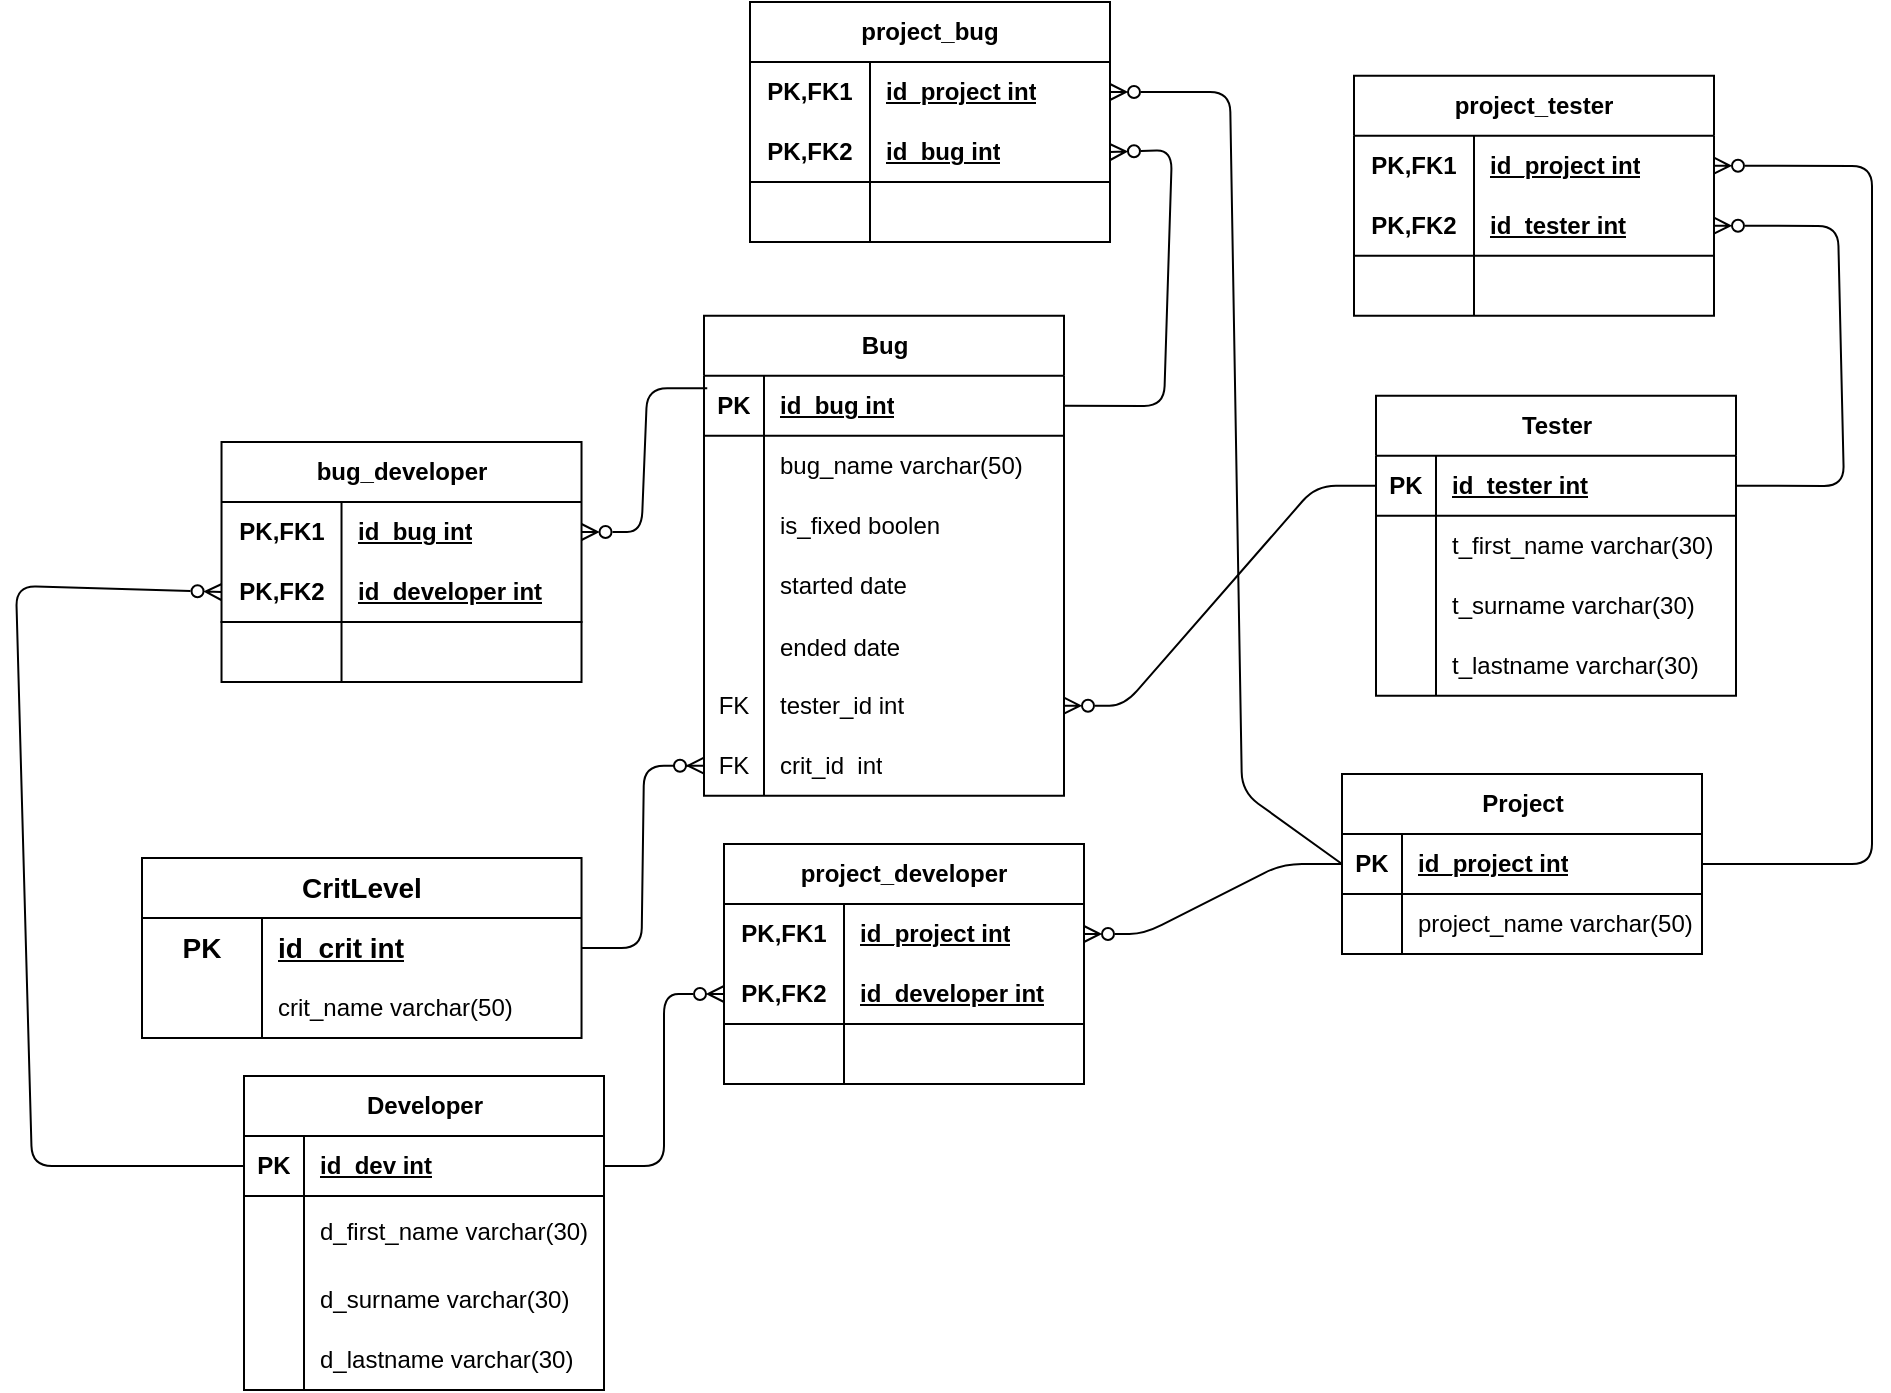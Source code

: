 <mxfile version="21.8.1" type="device">
  <diagram id="R2lEEEUBdFMjLlhIrx00" name="Page-1">
    <mxGraphModel dx="1950" dy="558" grid="0" gridSize="11" guides="1" tooltips="1" connect="1" arrows="1" fold="1" page="1" pageScale="1" pageWidth="850" pageHeight="1100" math="0" shadow="0" extFonts="Permanent Marker^https://fonts.googleapis.com/css?family=Permanent+Marker">
      <root>
        <mxCell id="0" />
        <mxCell id="1" parent="0" />
        <mxCell id="MAnXdEzQtuogghZs_MTk-24" value="Project" style="shape=table;startSize=30;container=1;collapsible=1;childLayout=tableLayout;fixedRows=1;rowLines=0;fontStyle=1;align=center;resizeLast=1;html=1;" vertex="1" parent="1">
          <mxGeometry x="549" y="1192.997" width="180" height="90" as="geometry" />
        </mxCell>
        <mxCell id="MAnXdEzQtuogghZs_MTk-25" value="" style="shape=tableRow;horizontal=0;startSize=0;swimlaneHead=0;swimlaneBody=0;fillColor=none;collapsible=0;dropTarget=0;points=[[0,0.5],[1,0.5]];portConstraint=eastwest;top=0;left=0;right=0;bottom=1;" vertex="1" parent="MAnXdEzQtuogghZs_MTk-24">
          <mxGeometry y="30" width="180" height="30" as="geometry" />
        </mxCell>
        <mxCell id="MAnXdEzQtuogghZs_MTk-26" value="PK" style="shape=partialRectangle;connectable=0;fillColor=none;top=0;left=0;bottom=0;right=0;fontStyle=1;overflow=hidden;whiteSpace=wrap;html=1;" vertex="1" parent="MAnXdEzQtuogghZs_MTk-25">
          <mxGeometry width="30" height="30" as="geometry">
            <mxRectangle width="30" height="30" as="alternateBounds" />
          </mxGeometry>
        </mxCell>
        <mxCell id="MAnXdEzQtuogghZs_MTk-27" value="id_project int" style="shape=partialRectangle;connectable=0;fillColor=none;top=0;left=0;bottom=0;right=0;align=left;spacingLeft=6;fontStyle=5;overflow=hidden;whiteSpace=wrap;html=1;" vertex="1" parent="MAnXdEzQtuogghZs_MTk-25">
          <mxGeometry x="30" width="150" height="30" as="geometry">
            <mxRectangle width="150" height="30" as="alternateBounds" />
          </mxGeometry>
        </mxCell>
        <mxCell id="MAnXdEzQtuogghZs_MTk-28" value="" style="shape=tableRow;horizontal=0;startSize=0;swimlaneHead=0;swimlaneBody=0;fillColor=none;collapsible=0;dropTarget=0;points=[[0,0.5],[1,0.5]];portConstraint=eastwest;top=0;left=0;right=0;bottom=0;" vertex="1" parent="MAnXdEzQtuogghZs_MTk-24">
          <mxGeometry y="60" width="180" height="30" as="geometry" />
        </mxCell>
        <mxCell id="MAnXdEzQtuogghZs_MTk-29" value="" style="shape=partialRectangle;connectable=0;fillColor=none;top=0;left=0;bottom=0;right=0;editable=1;overflow=hidden;whiteSpace=wrap;html=1;" vertex="1" parent="MAnXdEzQtuogghZs_MTk-28">
          <mxGeometry width="30" height="30" as="geometry">
            <mxRectangle width="30" height="30" as="alternateBounds" />
          </mxGeometry>
        </mxCell>
        <mxCell id="MAnXdEzQtuogghZs_MTk-30" value="project_name varchar(50)" style="shape=partialRectangle;connectable=0;fillColor=none;top=0;left=0;bottom=0;right=0;align=left;spacingLeft=6;overflow=hidden;whiteSpace=wrap;html=1;" vertex="1" parent="MAnXdEzQtuogghZs_MTk-28">
          <mxGeometry x="30" width="150" height="30" as="geometry">
            <mxRectangle width="150" height="30" as="alternateBounds" />
          </mxGeometry>
        </mxCell>
        <mxCell id="MAnXdEzQtuogghZs_MTk-31" value="Developer" style="shape=table;startSize=30;container=1;collapsible=1;childLayout=tableLayout;fixedRows=1;rowLines=0;fontStyle=1;align=center;resizeLast=1;html=1;" vertex="1" parent="1">
          <mxGeometry y="1343.997" width="180" height="157" as="geometry" />
        </mxCell>
        <mxCell id="MAnXdEzQtuogghZs_MTk-32" value="" style="shape=tableRow;horizontal=0;startSize=0;swimlaneHead=0;swimlaneBody=0;fillColor=none;collapsible=0;dropTarget=0;points=[[0,0.5],[1,0.5]];portConstraint=eastwest;top=0;left=0;right=0;bottom=1;" vertex="1" parent="MAnXdEzQtuogghZs_MTk-31">
          <mxGeometry y="30" width="180" height="30" as="geometry" />
        </mxCell>
        <mxCell id="MAnXdEzQtuogghZs_MTk-33" value="PK" style="shape=partialRectangle;connectable=0;fillColor=none;top=0;left=0;bottom=0;right=0;fontStyle=1;overflow=hidden;whiteSpace=wrap;html=1;" vertex="1" parent="MAnXdEzQtuogghZs_MTk-32">
          <mxGeometry width="30" height="30" as="geometry">
            <mxRectangle width="30" height="30" as="alternateBounds" />
          </mxGeometry>
        </mxCell>
        <mxCell id="MAnXdEzQtuogghZs_MTk-34" value="id_dev int" style="shape=partialRectangle;connectable=0;fillColor=none;top=0;left=0;bottom=0;right=0;align=left;spacingLeft=6;fontStyle=5;overflow=hidden;whiteSpace=wrap;html=1;" vertex="1" parent="MAnXdEzQtuogghZs_MTk-32">
          <mxGeometry x="30" width="150" height="30" as="geometry">
            <mxRectangle width="150" height="30" as="alternateBounds" />
          </mxGeometry>
        </mxCell>
        <mxCell id="MAnXdEzQtuogghZs_MTk-35" value="" style="shape=tableRow;horizontal=0;startSize=0;swimlaneHead=0;swimlaneBody=0;fillColor=none;collapsible=0;dropTarget=0;points=[[0,0.5],[1,0.5]];portConstraint=eastwest;top=0;left=0;right=0;bottom=0;" vertex="1" parent="MAnXdEzQtuogghZs_MTk-31">
          <mxGeometry y="60" width="180" height="37" as="geometry" />
        </mxCell>
        <mxCell id="MAnXdEzQtuogghZs_MTk-36" value="" style="shape=partialRectangle;connectable=0;fillColor=none;top=0;left=0;bottom=0;right=0;editable=1;overflow=hidden;whiteSpace=wrap;html=1;" vertex="1" parent="MAnXdEzQtuogghZs_MTk-35">
          <mxGeometry width="30" height="37" as="geometry">
            <mxRectangle width="30" height="37" as="alternateBounds" />
          </mxGeometry>
        </mxCell>
        <mxCell id="MAnXdEzQtuogghZs_MTk-37" value="d_first_name varchar(30)" style="shape=partialRectangle;connectable=0;fillColor=none;top=0;left=0;bottom=0;right=0;align=left;spacingLeft=6;overflow=hidden;whiteSpace=wrap;html=1;" vertex="1" parent="MAnXdEzQtuogghZs_MTk-35">
          <mxGeometry x="30" width="150" height="37" as="geometry">
            <mxRectangle width="150" height="37" as="alternateBounds" />
          </mxGeometry>
        </mxCell>
        <mxCell id="MAnXdEzQtuogghZs_MTk-173" value="" style="shape=tableRow;horizontal=0;startSize=0;swimlaneHead=0;swimlaneBody=0;fillColor=none;collapsible=0;dropTarget=0;points=[[0,0.5],[1,0.5]];portConstraint=eastwest;top=0;left=0;right=0;bottom=0;fontFamily=Helvetica;fontSize=12;fontColor=default;" vertex="1" parent="MAnXdEzQtuogghZs_MTk-31">
          <mxGeometry y="97" width="180" height="30" as="geometry" />
        </mxCell>
        <mxCell id="MAnXdEzQtuogghZs_MTk-174" value="" style="shape=partialRectangle;connectable=0;fillColor=none;top=0;left=0;bottom=0;right=0;fontStyle=0;overflow=hidden;whiteSpace=wrap;html=1;fontFamily=Helvetica;fontSize=12;fontColor=default;" vertex="1" parent="MAnXdEzQtuogghZs_MTk-173">
          <mxGeometry width="30" height="30" as="geometry">
            <mxRectangle width="30" height="30" as="alternateBounds" />
          </mxGeometry>
        </mxCell>
        <mxCell id="MAnXdEzQtuogghZs_MTk-175" value="d_surname varchar(30)" style="shape=partialRectangle;connectable=0;fillColor=none;top=0;left=0;bottom=0;right=0;align=left;spacingLeft=6;fontStyle=0;overflow=hidden;whiteSpace=wrap;html=1;fontFamily=Helvetica;fontSize=12;fontColor=default;" vertex="1" parent="MAnXdEzQtuogghZs_MTk-173">
          <mxGeometry x="30" width="150" height="30" as="geometry">
            <mxRectangle width="150" height="30" as="alternateBounds" />
          </mxGeometry>
        </mxCell>
        <mxCell id="MAnXdEzQtuogghZs_MTk-176" value="" style="shape=tableRow;horizontal=0;startSize=0;swimlaneHead=0;swimlaneBody=0;fillColor=none;collapsible=0;dropTarget=0;points=[[0,0.5],[1,0.5]];portConstraint=eastwest;top=0;left=0;right=0;bottom=0;fontFamily=Helvetica;fontSize=12;fontColor=default;" vertex="1" parent="MAnXdEzQtuogghZs_MTk-31">
          <mxGeometry y="127" width="180" height="30" as="geometry" />
        </mxCell>
        <mxCell id="MAnXdEzQtuogghZs_MTk-177" value="" style="shape=partialRectangle;connectable=0;fillColor=none;top=0;left=0;bottom=0;right=0;fontStyle=0;overflow=hidden;whiteSpace=wrap;html=1;fontFamily=Helvetica;fontSize=12;fontColor=default;" vertex="1" parent="MAnXdEzQtuogghZs_MTk-176">
          <mxGeometry width="30" height="30" as="geometry">
            <mxRectangle width="30" height="30" as="alternateBounds" />
          </mxGeometry>
        </mxCell>
        <mxCell id="MAnXdEzQtuogghZs_MTk-178" value="d_lastname varchar(30)" style="shape=partialRectangle;connectable=0;fillColor=none;top=0;left=0;bottom=0;right=0;align=left;spacingLeft=6;fontStyle=0;overflow=hidden;whiteSpace=wrap;html=1;fontFamily=Helvetica;fontSize=12;fontColor=default;" vertex="1" parent="MAnXdEzQtuogghZs_MTk-176">
          <mxGeometry x="30" width="150" height="30" as="geometry">
            <mxRectangle width="150" height="30" as="alternateBounds" />
          </mxGeometry>
        </mxCell>
        <mxCell id="MAnXdEzQtuogghZs_MTk-41" value="Tester" style="shape=table;startSize=30;container=1;collapsible=1;childLayout=tableLayout;fixedRows=1;rowLines=0;fontStyle=1;align=center;resizeLast=1;html=1;" vertex="1" parent="1">
          <mxGeometry x="566" y="1003.857" width="180" height="150.071" as="geometry" />
        </mxCell>
        <mxCell id="MAnXdEzQtuogghZs_MTk-42" value="" style="shape=tableRow;horizontal=0;startSize=0;swimlaneHead=0;swimlaneBody=0;fillColor=none;collapsible=0;dropTarget=0;points=[[0,0.5],[1,0.5]];portConstraint=eastwest;top=0;left=0;right=0;bottom=1;" vertex="1" parent="MAnXdEzQtuogghZs_MTk-41">
          <mxGeometry y="30" width="180" height="30" as="geometry" />
        </mxCell>
        <mxCell id="MAnXdEzQtuogghZs_MTk-43" value="PK" style="shape=partialRectangle;connectable=0;fillColor=none;top=0;left=0;bottom=0;right=0;fontStyle=1;overflow=hidden;whiteSpace=wrap;html=1;" vertex="1" parent="MAnXdEzQtuogghZs_MTk-42">
          <mxGeometry width="30" height="30" as="geometry">
            <mxRectangle width="30" height="30" as="alternateBounds" />
          </mxGeometry>
        </mxCell>
        <mxCell id="MAnXdEzQtuogghZs_MTk-44" value="id_tester int" style="shape=partialRectangle;connectable=0;fillColor=none;top=0;left=0;bottom=0;right=0;align=left;spacingLeft=6;fontStyle=5;overflow=hidden;whiteSpace=wrap;html=1;" vertex="1" parent="MAnXdEzQtuogghZs_MTk-42">
          <mxGeometry x="30" width="150" height="30" as="geometry">
            <mxRectangle width="150" height="30" as="alternateBounds" />
          </mxGeometry>
        </mxCell>
        <mxCell id="MAnXdEzQtuogghZs_MTk-45" value="" style="shape=tableRow;horizontal=0;startSize=0;swimlaneHead=0;swimlaneBody=0;fillColor=none;collapsible=0;dropTarget=0;points=[[0,0.5],[1,0.5]];portConstraint=eastwest;top=0;left=0;right=0;bottom=0;" vertex="1" parent="MAnXdEzQtuogghZs_MTk-41">
          <mxGeometry y="60" width="180" height="30" as="geometry" />
        </mxCell>
        <mxCell id="MAnXdEzQtuogghZs_MTk-46" value="" style="shape=partialRectangle;connectable=0;fillColor=none;top=0;left=0;bottom=0;right=0;editable=1;overflow=hidden;whiteSpace=wrap;html=1;" vertex="1" parent="MAnXdEzQtuogghZs_MTk-45">
          <mxGeometry width="30" height="30" as="geometry">
            <mxRectangle width="30" height="30" as="alternateBounds" />
          </mxGeometry>
        </mxCell>
        <mxCell id="MAnXdEzQtuogghZs_MTk-47" value="t_first_name varchar(30)" style="shape=partialRectangle;connectable=0;fillColor=none;top=0;left=0;bottom=0;right=0;align=left;spacingLeft=6;overflow=hidden;whiteSpace=wrap;html=1;" vertex="1" parent="MAnXdEzQtuogghZs_MTk-45">
          <mxGeometry x="30" width="150" height="30" as="geometry">
            <mxRectangle width="150" height="30" as="alternateBounds" />
          </mxGeometry>
        </mxCell>
        <mxCell id="MAnXdEzQtuogghZs_MTk-183" value="" style="shape=tableRow;horizontal=0;startSize=0;swimlaneHead=0;swimlaneBody=0;fillColor=none;collapsible=0;dropTarget=0;points=[[0,0.5],[1,0.5]];portConstraint=eastwest;top=0;left=0;right=0;bottom=0;fontFamily=Helvetica;fontSize=12;fontColor=default;" vertex="1" parent="MAnXdEzQtuogghZs_MTk-41">
          <mxGeometry y="90" width="180" height="30" as="geometry" />
        </mxCell>
        <mxCell id="MAnXdEzQtuogghZs_MTk-184" value="" style="shape=partialRectangle;connectable=0;fillColor=none;top=0;left=0;bottom=0;right=0;fontStyle=0;overflow=hidden;whiteSpace=wrap;html=1;fontFamily=Helvetica;fontSize=12;fontColor=default;" vertex="1" parent="MAnXdEzQtuogghZs_MTk-183">
          <mxGeometry width="30" height="30" as="geometry">
            <mxRectangle width="30" height="30" as="alternateBounds" />
          </mxGeometry>
        </mxCell>
        <mxCell id="MAnXdEzQtuogghZs_MTk-185" value="t_surname varchar(30)" style="shape=partialRectangle;connectable=0;fillColor=none;top=0;left=0;bottom=0;right=0;align=left;spacingLeft=6;fontStyle=0;overflow=hidden;whiteSpace=wrap;html=1;fontFamily=Helvetica;fontSize=12;fontColor=default;" vertex="1" parent="MAnXdEzQtuogghZs_MTk-183">
          <mxGeometry x="30" width="150" height="30" as="geometry">
            <mxRectangle width="150" height="30" as="alternateBounds" />
          </mxGeometry>
        </mxCell>
        <mxCell id="MAnXdEzQtuogghZs_MTk-190" value="" style="shape=tableRow;horizontal=0;startSize=0;swimlaneHead=0;swimlaneBody=0;fillColor=none;collapsible=0;dropTarget=0;points=[[0,0.5],[1,0.5]];portConstraint=eastwest;top=0;left=0;right=0;bottom=0;fontFamily=Helvetica;fontSize=12;fontColor=default;" vertex="1" parent="MAnXdEzQtuogghZs_MTk-41">
          <mxGeometry y="120" width="180" height="30" as="geometry" />
        </mxCell>
        <mxCell id="MAnXdEzQtuogghZs_MTk-191" value="" style="shape=partialRectangle;connectable=0;fillColor=none;top=0;left=0;bottom=0;right=0;fontStyle=0;overflow=hidden;whiteSpace=wrap;html=1;fontFamily=Helvetica;fontSize=12;fontColor=default;" vertex="1" parent="MAnXdEzQtuogghZs_MTk-190">
          <mxGeometry width="30" height="30" as="geometry">
            <mxRectangle width="30" height="30" as="alternateBounds" />
          </mxGeometry>
        </mxCell>
        <mxCell id="MAnXdEzQtuogghZs_MTk-192" value="t_lastname varchar(30)" style="shape=partialRectangle;connectable=0;fillColor=none;top=0;left=0;bottom=0;right=0;align=left;spacingLeft=6;fontStyle=0;overflow=hidden;whiteSpace=wrap;html=1;fontFamily=Helvetica;fontSize=12;fontColor=default;" vertex="1" parent="MAnXdEzQtuogghZs_MTk-190">
          <mxGeometry x="30" width="150" height="30" as="geometry">
            <mxRectangle width="150" height="30" as="alternateBounds" />
          </mxGeometry>
        </mxCell>
        <mxCell id="MAnXdEzQtuogghZs_MTk-51" value="Bug" style="shape=table;startSize=30;container=1;collapsible=1;childLayout=tableLayout;fixedRows=1;rowLines=0;fontStyle=1;align=center;resizeLast=1;html=1;" vertex="1" parent="1">
          <mxGeometry x="230" y="963.857" width="180" height="240" as="geometry" />
        </mxCell>
        <mxCell id="MAnXdEzQtuogghZs_MTk-52" value="" style="shape=tableRow;horizontal=0;startSize=0;swimlaneHead=0;swimlaneBody=0;fillColor=none;collapsible=0;dropTarget=0;points=[[0,0.5],[1,0.5]];portConstraint=eastwest;top=0;left=0;right=0;bottom=1;" vertex="1" parent="MAnXdEzQtuogghZs_MTk-51">
          <mxGeometry y="30" width="180" height="30" as="geometry" />
        </mxCell>
        <mxCell id="MAnXdEzQtuogghZs_MTk-53" value="PK" style="shape=partialRectangle;connectable=0;fillColor=none;top=0;left=0;bottom=0;right=0;fontStyle=1;overflow=hidden;whiteSpace=wrap;html=1;" vertex="1" parent="MAnXdEzQtuogghZs_MTk-52">
          <mxGeometry width="30" height="30" as="geometry">
            <mxRectangle width="30" height="30" as="alternateBounds" />
          </mxGeometry>
        </mxCell>
        <mxCell id="MAnXdEzQtuogghZs_MTk-54" value="id_bug int" style="shape=partialRectangle;connectable=0;fillColor=none;top=0;left=0;bottom=0;right=0;align=left;spacingLeft=6;fontStyle=5;overflow=hidden;whiteSpace=wrap;html=1;" vertex="1" parent="MAnXdEzQtuogghZs_MTk-52">
          <mxGeometry x="30" width="150" height="30" as="geometry">
            <mxRectangle width="150" height="30" as="alternateBounds" />
          </mxGeometry>
        </mxCell>
        <mxCell id="MAnXdEzQtuogghZs_MTk-55" value="" style="shape=tableRow;horizontal=0;startSize=0;swimlaneHead=0;swimlaneBody=0;fillColor=none;collapsible=0;dropTarget=0;points=[[0,0.5],[1,0.5]];portConstraint=eastwest;top=0;left=0;right=0;bottom=0;" vertex="1" parent="MAnXdEzQtuogghZs_MTk-51">
          <mxGeometry y="60" width="180" height="30" as="geometry" />
        </mxCell>
        <mxCell id="MAnXdEzQtuogghZs_MTk-56" value="" style="shape=partialRectangle;connectable=0;fillColor=none;top=0;left=0;bottom=0;right=0;editable=1;overflow=hidden;whiteSpace=wrap;html=1;" vertex="1" parent="MAnXdEzQtuogghZs_MTk-55">
          <mxGeometry width="30" height="30" as="geometry">
            <mxRectangle width="30" height="30" as="alternateBounds" />
          </mxGeometry>
        </mxCell>
        <mxCell id="MAnXdEzQtuogghZs_MTk-57" value="bug_name varchar(50)" style="shape=partialRectangle;connectable=0;fillColor=none;top=0;left=0;bottom=0;right=0;align=left;spacingLeft=6;overflow=hidden;whiteSpace=wrap;html=1;" vertex="1" parent="MAnXdEzQtuogghZs_MTk-55">
          <mxGeometry x="30" width="150" height="30" as="geometry">
            <mxRectangle width="150" height="30" as="alternateBounds" />
          </mxGeometry>
        </mxCell>
        <mxCell id="MAnXdEzQtuogghZs_MTk-58" value="" style="shape=tableRow;horizontal=0;startSize=0;swimlaneHead=0;swimlaneBody=0;fillColor=none;collapsible=0;dropTarget=0;points=[[0,0.5],[1,0.5]];portConstraint=eastwest;top=0;left=0;right=0;bottom=0;" vertex="1" parent="MAnXdEzQtuogghZs_MTk-51">
          <mxGeometry y="90" width="180" height="30" as="geometry" />
        </mxCell>
        <mxCell id="MAnXdEzQtuogghZs_MTk-59" value="" style="shape=partialRectangle;connectable=0;fillColor=none;top=0;left=0;bottom=0;right=0;editable=1;overflow=hidden;whiteSpace=wrap;html=1;" vertex="1" parent="MAnXdEzQtuogghZs_MTk-58">
          <mxGeometry width="30" height="30" as="geometry">
            <mxRectangle width="30" height="30" as="alternateBounds" />
          </mxGeometry>
        </mxCell>
        <mxCell id="MAnXdEzQtuogghZs_MTk-60" value="is_fixed boolen" style="shape=partialRectangle;connectable=0;fillColor=none;top=0;left=0;bottom=0;right=0;align=left;spacingLeft=6;overflow=hidden;whiteSpace=wrap;html=1;" vertex="1" parent="MAnXdEzQtuogghZs_MTk-58">
          <mxGeometry x="30" width="150" height="30" as="geometry">
            <mxRectangle width="150" height="30" as="alternateBounds" />
          </mxGeometry>
        </mxCell>
        <mxCell id="MAnXdEzQtuogghZs_MTk-61" value="" style="shape=tableRow;horizontal=0;startSize=0;swimlaneHead=0;swimlaneBody=0;fillColor=none;collapsible=0;dropTarget=0;points=[[0,0.5],[1,0.5]];portConstraint=eastwest;top=0;left=0;right=0;bottom=0;" vertex="1" parent="MAnXdEzQtuogghZs_MTk-51">
          <mxGeometry y="120" width="180" height="30" as="geometry" />
        </mxCell>
        <mxCell id="MAnXdEzQtuogghZs_MTk-62" value="" style="shape=partialRectangle;connectable=0;fillColor=none;top=0;left=0;bottom=0;right=0;editable=1;overflow=hidden;whiteSpace=wrap;html=1;" vertex="1" parent="MAnXdEzQtuogghZs_MTk-61">
          <mxGeometry width="30" height="30" as="geometry">
            <mxRectangle width="30" height="30" as="alternateBounds" />
          </mxGeometry>
        </mxCell>
        <mxCell id="MAnXdEzQtuogghZs_MTk-63" value="started date" style="shape=partialRectangle;connectable=0;fillColor=none;top=0;left=0;bottom=0;right=0;align=left;spacingLeft=6;overflow=hidden;whiteSpace=wrap;html=1;" vertex="1" parent="MAnXdEzQtuogghZs_MTk-61">
          <mxGeometry x="30" width="150" height="30" as="geometry">
            <mxRectangle width="150" height="30" as="alternateBounds" />
          </mxGeometry>
        </mxCell>
        <mxCell id="MAnXdEzQtuogghZs_MTk-64" value="" style="shape=tableRow;horizontal=0;startSize=0;swimlaneHead=0;swimlaneBody=0;fillColor=none;collapsible=0;dropTarget=0;points=[[0,0.5],[1,0.5]];portConstraint=eastwest;top=0;left=0;right=0;bottom=0;" vertex="1" parent="MAnXdEzQtuogghZs_MTk-51">
          <mxGeometry y="150" width="180" height="30" as="geometry" />
        </mxCell>
        <mxCell id="MAnXdEzQtuogghZs_MTk-65" value="" style="shape=partialRectangle;connectable=0;fillColor=none;top=0;left=0;bottom=0;right=0;editable=1;overflow=hidden;" vertex="1" parent="MAnXdEzQtuogghZs_MTk-64">
          <mxGeometry width="30" height="30" as="geometry">
            <mxRectangle width="30" height="30" as="alternateBounds" />
          </mxGeometry>
        </mxCell>
        <mxCell id="MAnXdEzQtuogghZs_MTk-66" value="ended date" style="shape=partialRectangle;connectable=0;fillColor=none;top=0;left=0;bottom=0;right=0;align=left;spacingLeft=6;overflow=hidden;" vertex="1" parent="MAnXdEzQtuogghZs_MTk-64">
          <mxGeometry x="30" width="150" height="30" as="geometry">
            <mxRectangle width="150" height="30" as="alternateBounds" />
          </mxGeometry>
        </mxCell>
        <mxCell id="MAnXdEzQtuogghZs_MTk-67" value="" style="shape=tableRow;horizontal=0;startSize=0;swimlaneHead=0;swimlaneBody=0;fillColor=none;collapsible=0;dropTarget=0;points=[[0,0.5],[1,0.5]];portConstraint=eastwest;top=0;left=0;right=0;bottom=0;" vertex="1" parent="MAnXdEzQtuogghZs_MTk-51">
          <mxGeometry y="180" width="180" height="30" as="geometry" />
        </mxCell>
        <mxCell id="MAnXdEzQtuogghZs_MTk-68" value="FK" style="shape=partialRectangle;connectable=0;fillColor=none;top=0;left=0;bottom=0;right=0;fontStyle=0;overflow=hidden;whiteSpace=wrap;html=1;" vertex="1" parent="MAnXdEzQtuogghZs_MTk-67">
          <mxGeometry width="30" height="30" as="geometry">
            <mxRectangle width="30" height="30" as="alternateBounds" />
          </mxGeometry>
        </mxCell>
        <mxCell id="MAnXdEzQtuogghZs_MTk-69" value="tester_id int" style="shape=partialRectangle;connectable=0;fillColor=none;top=0;left=0;bottom=0;right=0;align=left;spacingLeft=6;fontStyle=0;overflow=hidden;whiteSpace=wrap;html=1;" vertex="1" parent="MAnXdEzQtuogghZs_MTk-67">
          <mxGeometry x="30" width="150" height="30" as="geometry">
            <mxRectangle width="150" height="30" as="alternateBounds" />
          </mxGeometry>
        </mxCell>
        <mxCell id="MAnXdEzQtuogghZs_MTk-76" value="" style="shape=tableRow;horizontal=0;startSize=0;swimlaneHead=0;swimlaneBody=0;fillColor=none;collapsible=0;dropTarget=0;points=[[0,0.5],[1,0.5]];portConstraint=eastwest;top=0;left=0;right=0;bottom=0;" vertex="1" parent="MAnXdEzQtuogghZs_MTk-51">
          <mxGeometry y="210" width="180" height="30" as="geometry" />
        </mxCell>
        <mxCell id="MAnXdEzQtuogghZs_MTk-77" value="FK" style="shape=partialRectangle;connectable=0;fillColor=none;top=0;left=0;bottom=0;right=0;fontStyle=0;overflow=hidden;whiteSpace=wrap;html=1;" vertex="1" parent="MAnXdEzQtuogghZs_MTk-76">
          <mxGeometry width="30" height="30" as="geometry">
            <mxRectangle width="30" height="30" as="alternateBounds" />
          </mxGeometry>
        </mxCell>
        <mxCell id="MAnXdEzQtuogghZs_MTk-78" value="crit_id&amp;nbsp; int" style="shape=partialRectangle;connectable=0;fillColor=none;top=0;left=0;bottom=0;right=0;align=left;spacingLeft=6;fontStyle=0;overflow=hidden;whiteSpace=wrap;html=1;" vertex="1" parent="MAnXdEzQtuogghZs_MTk-76">
          <mxGeometry x="30" width="150" height="30" as="geometry">
            <mxRectangle width="150" height="30" as="alternateBounds" />
          </mxGeometry>
        </mxCell>
        <mxCell id="MAnXdEzQtuogghZs_MTk-79" value="CritLevel" style="shape=table;startSize=30;container=1;collapsible=1;childLayout=tableLayout;fixedRows=1;rowLines=0;fontStyle=1;align=center;resizeLast=1;html=1;whiteSpace=wrap;fontSize=14;" vertex="1" parent="1">
          <mxGeometry x="-51" y="1234.997" width="219.765" height="90" as="geometry" />
        </mxCell>
        <mxCell id="MAnXdEzQtuogghZs_MTk-80" value="" style="shape=tableRow;horizontal=0;startSize=0;swimlaneHead=0;swimlaneBody=0;fillColor=none;collapsible=0;dropTarget=0;points=[[0,0.5],[1,0.5]];portConstraint=eastwest;top=0;left=0;right=0;bottom=0;html=1;" vertex="1" parent="MAnXdEzQtuogghZs_MTk-79">
          <mxGeometry y="30" width="219.765" height="30" as="geometry" />
        </mxCell>
        <mxCell id="MAnXdEzQtuogghZs_MTk-81" value="PK" style="shape=partialRectangle;connectable=0;fillColor=none;top=0;left=0;bottom=0;right=0;fontStyle=1;overflow=hidden;html=1;whiteSpace=wrap;fontSize=14;" vertex="1" parent="MAnXdEzQtuogghZs_MTk-80">
          <mxGeometry width="60" height="30" as="geometry">
            <mxRectangle width="60" height="30" as="alternateBounds" />
          </mxGeometry>
        </mxCell>
        <mxCell id="MAnXdEzQtuogghZs_MTk-82" value="id_crit int" style="shape=partialRectangle;connectable=0;fillColor=none;top=0;left=0;bottom=0;right=0;align=left;spacingLeft=6;fontStyle=5;overflow=hidden;html=1;whiteSpace=wrap;fontSize=14;" vertex="1" parent="MAnXdEzQtuogghZs_MTk-80">
          <mxGeometry x="60" width="159.765" height="30" as="geometry">
            <mxRectangle width="159.765" height="30" as="alternateBounds" />
          </mxGeometry>
        </mxCell>
        <mxCell id="MAnXdEzQtuogghZs_MTk-92" value="" style="shape=tableRow;horizontal=0;startSize=0;swimlaneHead=0;swimlaneBody=0;fillColor=none;collapsible=0;dropTarget=0;points=[[0,0.5],[1,0.5]];portConstraint=eastwest;top=0;left=0;right=0;bottom=0;" vertex="1" parent="MAnXdEzQtuogghZs_MTk-79">
          <mxGeometry y="60" width="219.765" height="30" as="geometry" />
        </mxCell>
        <mxCell id="MAnXdEzQtuogghZs_MTk-93" value="" style="shape=partialRectangle;connectable=0;fillColor=none;top=0;left=0;bottom=0;right=0;fontStyle=0;overflow=hidden;whiteSpace=wrap;html=1;" vertex="1" parent="MAnXdEzQtuogghZs_MTk-92">
          <mxGeometry width="60" height="30" as="geometry">
            <mxRectangle width="60" height="30" as="alternateBounds" />
          </mxGeometry>
        </mxCell>
        <mxCell id="MAnXdEzQtuogghZs_MTk-94" value="crit_name varchar(50)" style="shape=partialRectangle;connectable=0;fillColor=none;top=0;left=0;bottom=0;right=0;align=left;spacingLeft=6;fontStyle=0;overflow=hidden;whiteSpace=wrap;html=1;" vertex="1" parent="MAnXdEzQtuogghZs_MTk-92">
          <mxGeometry x="60" width="159.765" height="30" as="geometry">
            <mxRectangle width="159.765" height="30" as="alternateBounds" />
          </mxGeometry>
        </mxCell>
        <mxCell id="MAnXdEzQtuogghZs_MTk-85" value="" style="edgeStyle=entityRelationEdgeStyle;fontSize=12;html=1;endArrow=ERzeroToMany;endFill=1;rounded=1;entryX=0;entryY=0.5;entryDx=0;entryDy=0;exitX=1;exitY=0.5;exitDx=0;exitDy=0;" edge="1" parent="1" source="MAnXdEzQtuogghZs_MTk-80" target="MAnXdEzQtuogghZs_MTk-76">
          <mxGeometry width="100" height="100" relative="1" as="geometry">
            <mxPoint x="153" y="1401.857" as="sourcePoint" />
            <mxPoint x="253" y="1301.857" as="targetPoint" />
          </mxGeometry>
        </mxCell>
        <mxCell id="MAnXdEzQtuogghZs_MTk-108" value="project_developer" style="shape=table;startSize=30;container=1;collapsible=1;childLayout=tableLayout;fixedRows=1;rowLines=0;fontStyle=1;align=center;resizeLast=1;html=1;whiteSpace=wrap;" vertex="1" parent="1">
          <mxGeometry x="240" y="1228" width="180" height="120" as="geometry" />
        </mxCell>
        <mxCell id="MAnXdEzQtuogghZs_MTk-109" value="" style="shape=tableRow;horizontal=0;startSize=0;swimlaneHead=0;swimlaneBody=0;fillColor=none;collapsible=0;dropTarget=0;points=[[0,0.5],[1,0.5]];portConstraint=eastwest;top=0;left=0;right=0;bottom=0;html=1;" vertex="1" parent="MAnXdEzQtuogghZs_MTk-108">
          <mxGeometry y="30" width="180" height="30" as="geometry" />
        </mxCell>
        <mxCell id="MAnXdEzQtuogghZs_MTk-110" value="PK,FK1" style="shape=partialRectangle;connectable=0;fillColor=none;top=0;left=0;bottom=0;right=0;fontStyle=1;overflow=hidden;html=1;whiteSpace=wrap;" vertex="1" parent="MAnXdEzQtuogghZs_MTk-109">
          <mxGeometry width="60" height="30" as="geometry">
            <mxRectangle width="60" height="30" as="alternateBounds" />
          </mxGeometry>
        </mxCell>
        <mxCell id="MAnXdEzQtuogghZs_MTk-111" value="id_project int" style="shape=partialRectangle;connectable=0;fillColor=none;top=0;left=0;bottom=0;right=0;align=left;spacingLeft=6;fontStyle=5;overflow=hidden;html=1;whiteSpace=wrap;" vertex="1" parent="MAnXdEzQtuogghZs_MTk-109">
          <mxGeometry x="60" width="120" height="30" as="geometry">
            <mxRectangle width="120" height="30" as="alternateBounds" />
          </mxGeometry>
        </mxCell>
        <mxCell id="MAnXdEzQtuogghZs_MTk-112" value="" style="shape=tableRow;horizontal=0;startSize=0;swimlaneHead=0;swimlaneBody=0;fillColor=none;collapsible=0;dropTarget=0;points=[[0,0.5],[1,0.5]];portConstraint=eastwest;top=0;left=0;right=0;bottom=1;html=1;" vertex="1" parent="MAnXdEzQtuogghZs_MTk-108">
          <mxGeometry y="60" width="180" height="30" as="geometry" />
        </mxCell>
        <mxCell id="MAnXdEzQtuogghZs_MTk-113" value="PK,FK2" style="shape=partialRectangle;connectable=0;fillColor=none;top=0;left=0;bottom=0;right=0;fontStyle=1;overflow=hidden;html=1;whiteSpace=wrap;" vertex="1" parent="MAnXdEzQtuogghZs_MTk-112">
          <mxGeometry width="60" height="30" as="geometry">
            <mxRectangle width="60" height="30" as="alternateBounds" />
          </mxGeometry>
        </mxCell>
        <mxCell id="MAnXdEzQtuogghZs_MTk-114" value="id_developer int" style="shape=partialRectangle;connectable=0;fillColor=none;top=0;left=0;bottom=0;right=0;align=left;spacingLeft=6;fontStyle=5;overflow=hidden;html=1;whiteSpace=wrap;" vertex="1" parent="MAnXdEzQtuogghZs_MTk-112">
          <mxGeometry x="60" width="120" height="30" as="geometry">
            <mxRectangle width="120" height="30" as="alternateBounds" />
          </mxGeometry>
        </mxCell>
        <mxCell id="MAnXdEzQtuogghZs_MTk-115" value="" style="shape=tableRow;horizontal=0;startSize=0;swimlaneHead=0;swimlaneBody=0;fillColor=none;collapsible=0;dropTarget=0;points=[[0,0.5],[1,0.5]];portConstraint=eastwest;top=0;left=0;right=0;bottom=0;html=1;" vertex="1" parent="MAnXdEzQtuogghZs_MTk-108">
          <mxGeometry y="90" width="180" height="30" as="geometry" />
        </mxCell>
        <mxCell id="MAnXdEzQtuogghZs_MTk-116" value="" style="shape=partialRectangle;connectable=0;fillColor=none;top=0;left=0;bottom=0;right=0;editable=1;overflow=hidden;html=1;whiteSpace=wrap;" vertex="1" parent="MAnXdEzQtuogghZs_MTk-115">
          <mxGeometry width="60" height="30" as="geometry">
            <mxRectangle width="60" height="30" as="alternateBounds" />
          </mxGeometry>
        </mxCell>
        <mxCell id="MAnXdEzQtuogghZs_MTk-117" value="" style="shape=partialRectangle;connectable=0;fillColor=none;top=0;left=0;bottom=0;right=0;align=left;spacingLeft=6;overflow=hidden;html=1;whiteSpace=wrap;" vertex="1" parent="MAnXdEzQtuogghZs_MTk-115">
          <mxGeometry x="60" width="120" height="30" as="geometry">
            <mxRectangle width="120" height="30" as="alternateBounds" />
          </mxGeometry>
        </mxCell>
        <mxCell id="MAnXdEzQtuogghZs_MTk-121" value="bug_developer" style="shape=table;startSize=30;container=1;collapsible=1;childLayout=tableLayout;fixedRows=1;rowLines=0;fontStyle=1;align=center;resizeLast=1;html=1;whiteSpace=wrap;" vertex="1" parent="1">
          <mxGeometry x="-11.24" y="1027.0" width="180" height="120" as="geometry" />
        </mxCell>
        <mxCell id="MAnXdEzQtuogghZs_MTk-122" value="" style="shape=tableRow;horizontal=0;startSize=0;swimlaneHead=0;swimlaneBody=0;fillColor=none;collapsible=0;dropTarget=0;points=[[0,0.5],[1,0.5]];portConstraint=eastwest;top=0;left=0;right=0;bottom=0;html=1;" vertex="1" parent="MAnXdEzQtuogghZs_MTk-121">
          <mxGeometry y="30" width="180" height="30" as="geometry" />
        </mxCell>
        <mxCell id="MAnXdEzQtuogghZs_MTk-123" value="PK,FK1" style="shape=partialRectangle;connectable=0;fillColor=none;top=0;left=0;bottom=0;right=0;fontStyle=1;overflow=hidden;html=1;whiteSpace=wrap;" vertex="1" parent="MAnXdEzQtuogghZs_MTk-122">
          <mxGeometry width="60" height="30" as="geometry">
            <mxRectangle width="60" height="30" as="alternateBounds" />
          </mxGeometry>
        </mxCell>
        <mxCell id="MAnXdEzQtuogghZs_MTk-124" value="id_bug int" style="shape=partialRectangle;connectable=0;fillColor=none;top=0;left=0;bottom=0;right=0;align=left;spacingLeft=6;fontStyle=5;overflow=hidden;html=1;whiteSpace=wrap;" vertex="1" parent="MAnXdEzQtuogghZs_MTk-122">
          <mxGeometry x="60" width="120" height="30" as="geometry">
            <mxRectangle width="120" height="30" as="alternateBounds" />
          </mxGeometry>
        </mxCell>
        <mxCell id="MAnXdEzQtuogghZs_MTk-125" value="" style="shape=tableRow;horizontal=0;startSize=0;swimlaneHead=0;swimlaneBody=0;fillColor=none;collapsible=0;dropTarget=0;points=[[0,0.5],[1,0.5]];portConstraint=eastwest;top=0;left=0;right=0;bottom=1;html=1;" vertex="1" parent="MAnXdEzQtuogghZs_MTk-121">
          <mxGeometry y="60" width="180" height="30" as="geometry" />
        </mxCell>
        <mxCell id="MAnXdEzQtuogghZs_MTk-126" value="PK,FK2" style="shape=partialRectangle;connectable=0;fillColor=none;top=0;left=0;bottom=0;right=0;fontStyle=1;overflow=hidden;html=1;whiteSpace=wrap;" vertex="1" parent="MAnXdEzQtuogghZs_MTk-125">
          <mxGeometry width="60" height="30" as="geometry">
            <mxRectangle width="60" height="30" as="alternateBounds" />
          </mxGeometry>
        </mxCell>
        <mxCell id="MAnXdEzQtuogghZs_MTk-127" value="id_developer int" style="shape=partialRectangle;connectable=0;fillColor=none;top=0;left=0;bottom=0;right=0;align=left;spacingLeft=6;fontStyle=5;overflow=hidden;html=1;whiteSpace=wrap;" vertex="1" parent="MAnXdEzQtuogghZs_MTk-125">
          <mxGeometry x="60" width="120" height="30" as="geometry">
            <mxRectangle width="120" height="30" as="alternateBounds" />
          </mxGeometry>
        </mxCell>
        <mxCell id="MAnXdEzQtuogghZs_MTk-128" value="" style="shape=tableRow;horizontal=0;startSize=0;swimlaneHead=0;swimlaneBody=0;fillColor=none;collapsible=0;dropTarget=0;points=[[0,0.5],[1,0.5]];portConstraint=eastwest;top=0;left=0;right=0;bottom=0;html=1;" vertex="1" parent="MAnXdEzQtuogghZs_MTk-121">
          <mxGeometry y="90" width="180" height="30" as="geometry" />
        </mxCell>
        <mxCell id="MAnXdEzQtuogghZs_MTk-129" value="" style="shape=partialRectangle;connectable=0;fillColor=none;top=0;left=0;bottom=0;right=0;editable=1;overflow=hidden;html=1;whiteSpace=wrap;" vertex="1" parent="MAnXdEzQtuogghZs_MTk-128">
          <mxGeometry width="60" height="30" as="geometry">
            <mxRectangle width="60" height="30" as="alternateBounds" />
          </mxGeometry>
        </mxCell>
        <mxCell id="MAnXdEzQtuogghZs_MTk-130" value="" style="shape=partialRectangle;connectable=0;fillColor=none;top=0;left=0;bottom=0;right=0;align=left;spacingLeft=6;overflow=hidden;html=1;whiteSpace=wrap;" vertex="1" parent="MAnXdEzQtuogghZs_MTk-128">
          <mxGeometry x="60" width="120" height="30" as="geometry">
            <mxRectangle width="120" height="30" as="alternateBounds" />
          </mxGeometry>
        </mxCell>
        <mxCell id="MAnXdEzQtuogghZs_MTk-134" value="project_tester" style="shape=table;startSize=30;container=1;collapsible=1;childLayout=tableLayout;fixedRows=1;rowLines=0;fontStyle=1;align=center;resizeLast=1;html=1;whiteSpace=wrap;" vertex="1" parent="1">
          <mxGeometry x="555" y="843.86" width="180" height="120" as="geometry" />
        </mxCell>
        <mxCell id="MAnXdEzQtuogghZs_MTk-135" value="" style="shape=tableRow;horizontal=0;startSize=0;swimlaneHead=0;swimlaneBody=0;fillColor=none;collapsible=0;dropTarget=0;points=[[0,0.5],[1,0.5]];portConstraint=eastwest;top=0;left=0;right=0;bottom=0;html=1;" vertex="1" parent="MAnXdEzQtuogghZs_MTk-134">
          <mxGeometry y="30" width="180" height="30" as="geometry" />
        </mxCell>
        <mxCell id="MAnXdEzQtuogghZs_MTk-136" value="PK,FK1" style="shape=partialRectangle;connectable=0;fillColor=none;top=0;left=0;bottom=0;right=0;fontStyle=1;overflow=hidden;html=1;whiteSpace=wrap;" vertex="1" parent="MAnXdEzQtuogghZs_MTk-135">
          <mxGeometry width="60" height="30" as="geometry">
            <mxRectangle width="60" height="30" as="alternateBounds" />
          </mxGeometry>
        </mxCell>
        <mxCell id="MAnXdEzQtuogghZs_MTk-137" value="id_project int" style="shape=partialRectangle;connectable=0;fillColor=none;top=0;left=0;bottom=0;right=0;align=left;spacingLeft=6;fontStyle=5;overflow=hidden;html=1;whiteSpace=wrap;" vertex="1" parent="MAnXdEzQtuogghZs_MTk-135">
          <mxGeometry x="60" width="120" height="30" as="geometry">
            <mxRectangle width="120" height="30" as="alternateBounds" />
          </mxGeometry>
        </mxCell>
        <mxCell id="MAnXdEzQtuogghZs_MTk-138" value="" style="shape=tableRow;horizontal=0;startSize=0;swimlaneHead=0;swimlaneBody=0;fillColor=none;collapsible=0;dropTarget=0;points=[[0,0.5],[1,0.5]];portConstraint=eastwest;top=0;left=0;right=0;bottom=1;html=1;" vertex="1" parent="MAnXdEzQtuogghZs_MTk-134">
          <mxGeometry y="60" width="180" height="30" as="geometry" />
        </mxCell>
        <mxCell id="MAnXdEzQtuogghZs_MTk-139" value="PK,FK2" style="shape=partialRectangle;connectable=0;fillColor=none;top=0;left=0;bottom=0;right=0;fontStyle=1;overflow=hidden;html=1;whiteSpace=wrap;" vertex="1" parent="MAnXdEzQtuogghZs_MTk-138">
          <mxGeometry width="60" height="30" as="geometry">
            <mxRectangle width="60" height="30" as="alternateBounds" />
          </mxGeometry>
        </mxCell>
        <mxCell id="MAnXdEzQtuogghZs_MTk-140" value="id_tester int" style="shape=partialRectangle;connectable=0;fillColor=none;top=0;left=0;bottom=0;right=0;align=left;spacingLeft=6;fontStyle=5;overflow=hidden;html=1;whiteSpace=wrap;" vertex="1" parent="MAnXdEzQtuogghZs_MTk-138">
          <mxGeometry x="60" width="120" height="30" as="geometry">
            <mxRectangle width="120" height="30" as="alternateBounds" />
          </mxGeometry>
        </mxCell>
        <mxCell id="MAnXdEzQtuogghZs_MTk-141" value="" style="shape=tableRow;horizontal=0;startSize=0;swimlaneHead=0;swimlaneBody=0;fillColor=none;collapsible=0;dropTarget=0;points=[[0,0.5],[1,0.5]];portConstraint=eastwest;top=0;left=0;right=0;bottom=0;html=1;" vertex="1" parent="MAnXdEzQtuogghZs_MTk-134">
          <mxGeometry y="90" width="180" height="30" as="geometry" />
        </mxCell>
        <mxCell id="MAnXdEzQtuogghZs_MTk-142" value="" style="shape=partialRectangle;connectable=0;fillColor=none;top=0;left=0;bottom=0;right=0;editable=1;overflow=hidden;html=1;whiteSpace=wrap;" vertex="1" parent="MAnXdEzQtuogghZs_MTk-141">
          <mxGeometry width="60" height="30" as="geometry">
            <mxRectangle width="60" height="30" as="alternateBounds" />
          </mxGeometry>
        </mxCell>
        <mxCell id="MAnXdEzQtuogghZs_MTk-143" value="" style="shape=partialRectangle;connectable=0;fillColor=none;top=0;left=0;bottom=0;right=0;align=left;spacingLeft=6;overflow=hidden;html=1;whiteSpace=wrap;" vertex="1" parent="MAnXdEzQtuogghZs_MTk-141">
          <mxGeometry x="60" width="120" height="30" as="geometry">
            <mxRectangle width="120" height="30" as="alternateBounds" />
          </mxGeometry>
        </mxCell>
        <mxCell id="MAnXdEzQtuogghZs_MTk-147" value="project_bug" style="shape=table;startSize=30;container=1;collapsible=1;childLayout=tableLayout;fixedRows=1;rowLines=0;fontStyle=1;align=center;resizeLast=1;html=1;whiteSpace=wrap;" vertex="1" parent="1">
          <mxGeometry x="253" y="807" width="180" height="120" as="geometry" />
        </mxCell>
        <mxCell id="MAnXdEzQtuogghZs_MTk-148" value="" style="shape=tableRow;horizontal=0;startSize=0;swimlaneHead=0;swimlaneBody=0;fillColor=none;collapsible=0;dropTarget=0;points=[[0,0.5],[1,0.5]];portConstraint=eastwest;top=0;left=0;right=0;bottom=0;html=1;" vertex="1" parent="MAnXdEzQtuogghZs_MTk-147">
          <mxGeometry y="30" width="180" height="30" as="geometry" />
        </mxCell>
        <mxCell id="MAnXdEzQtuogghZs_MTk-149" value="PK,FK1" style="shape=partialRectangle;connectable=0;fillColor=none;top=0;left=0;bottom=0;right=0;fontStyle=1;overflow=hidden;html=1;whiteSpace=wrap;" vertex="1" parent="MAnXdEzQtuogghZs_MTk-148">
          <mxGeometry width="60" height="30" as="geometry">
            <mxRectangle width="60" height="30" as="alternateBounds" />
          </mxGeometry>
        </mxCell>
        <mxCell id="MAnXdEzQtuogghZs_MTk-150" value="id_project int" style="shape=partialRectangle;connectable=0;fillColor=none;top=0;left=0;bottom=0;right=0;align=left;spacingLeft=6;fontStyle=5;overflow=hidden;html=1;whiteSpace=wrap;" vertex="1" parent="MAnXdEzQtuogghZs_MTk-148">
          <mxGeometry x="60" width="120" height="30" as="geometry">
            <mxRectangle width="120" height="30" as="alternateBounds" />
          </mxGeometry>
        </mxCell>
        <mxCell id="MAnXdEzQtuogghZs_MTk-151" value="" style="shape=tableRow;horizontal=0;startSize=0;swimlaneHead=0;swimlaneBody=0;fillColor=none;collapsible=0;dropTarget=0;points=[[0,0.5],[1,0.5]];portConstraint=eastwest;top=0;left=0;right=0;bottom=1;html=1;" vertex="1" parent="MAnXdEzQtuogghZs_MTk-147">
          <mxGeometry y="60" width="180" height="30" as="geometry" />
        </mxCell>
        <mxCell id="MAnXdEzQtuogghZs_MTk-152" value="PK,FK2" style="shape=partialRectangle;connectable=0;fillColor=none;top=0;left=0;bottom=0;right=0;fontStyle=1;overflow=hidden;html=1;whiteSpace=wrap;" vertex="1" parent="MAnXdEzQtuogghZs_MTk-151">
          <mxGeometry width="60" height="30" as="geometry">
            <mxRectangle width="60" height="30" as="alternateBounds" />
          </mxGeometry>
        </mxCell>
        <mxCell id="MAnXdEzQtuogghZs_MTk-153" value="id_bug int" style="shape=partialRectangle;connectable=0;fillColor=none;top=0;left=0;bottom=0;right=0;align=left;spacingLeft=6;fontStyle=5;overflow=hidden;html=1;whiteSpace=wrap;" vertex="1" parent="MAnXdEzQtuogghZs_MTk-151">
          <mxGeometry x="60" width="120" height="30" as="geometry">
            <mxRectangle width="120" height="30" as="alternateBounds" />
          </mxGeometry>
        </mxCell>
        <mxCell id="MAnXdEzQtuogghZs_MTk-154" value="" style="shape=tableRow;horizontal=0;startSize=0;swimlaneHead=0;swimlaneBody=0;fillColor=none;collapsible=0;dropTarget=0;points=[[0,0.5],[1,0.5]];portConstraint=eastwest;top=0;left=0;right=0;bottom=0;html=1;" vertex="1" parent="MAnXdEzQtuogghZs_MTk-147">
          <mxGeometry y="90" width="180" height="30" as="geometry" />
        </mxCell>
        <mxCell id="MAnXdEzQtuogghZs_MTk-155" value="" style="shape=partialRectangle;connectable=0;fillColor=none;top=0;left=0;bottom=0;right=0;editable=1;overflow=hidden;html=1;whiteSpace=wrap;" vertex="1" parent="MAnXdEzQtuogghZs_MTk-154">
          <mxGeometry width="60" height="30" as="geometry">
            <mxRectangle width="60" height="30" as="alternateBounds" />
          </mxGeometry>
        </mxCell>
        <mxCell id="MAnXdEzQtuogghZs_MTk-156" value="" style="shape=partialRectangle;connectable=0;fillColor=none;top=0;left=0;bottom=0;right=0;align=left;spacingLeft=6;overflow=hidden;html=1;whiteSpace=wrap;" vertex="1" parent="MAnXdEzQtuogghZs_MTk-154">
          <mxGeometry x="60" width="120" height="30" as="geometry">
            <mxRectangle width="120" height="30" as="alternateBounds" />
          </mxGeometry>
        </mxCell>
        <mxCell id="MAnXdEzQtuogghZs_MTk-162" value="" style="fontSize=12;html=1;endArrow=none;endFill=0;rounded=1;exitX=1;exitY=0.5;exitDx=0;exitDy=0;entryX=1;entryY=0.5;entryDx=0;entryDy=0;startArrow=ERzeroToMany;startFill=0;" edge="1" parent="1" source="MAnXdEzQtuogghZs_MTk-138" target="MAnXdEzQtuogghZs_MTk-42">
          <mxGeometry width="100" height="100" relative="1" as="geometry">
            <mxPoint x="758" y="899.571" as="sourcePoint" />
            <mxPoint x="817" y="1082" as="targetPoint" />
            <Array as="points">
              <mxPoint x="797" y="919" />
              <mxPoint x="800" y="1049" />
            </Array>
          </mxGeometry>
        </mxCell>
        <mxCell id="MAnXdEzQtuogghZs_MTk-163" value="" style="fontSize=12;html=1;endArrow=none;endFill=0;rounded=1;exitX=1;exitY=0.5;exitDx=0;exitDy=0;entryX=1;entryY=0.5;entryDx=0;entryDy=0;startArrow=ERzeroToMany;startFill=0;" edge="1" parent="1" source="MAnXdEzQtuogghZs_MTk-135" target="MAnXdEzQtuogghZs_MTk-25">
          <mxGeometry width="100" height="100" relative="1" as="geometry">
            <mxPoint x="765" y="977" as="sourcePoint" />
            <mxPoint x="776" y="1107" as="targetPoint" />
            <Array as="points">
              <mxPoint x="814" y="889" />
              <mxPoint x="814" y="1238" />
            </Array>
          </mxGeometry>
        </mxCell>
        <mxCell id="MAnXdEzQtuogghZs_MTk-164" value="" style="fontSize=12;html=1;endArrow=none;endFill=0;rounded=1;exitX=1;exitY=0.5;exitDx=0;exitDy=0;entryX=1;entryY=0.5;entryDx=0;entryDy=0;startArrow=ERzeroToMany;startFill=0;" edge="1" parent="1" source="MAnXdEzQtuogghZs_MTk-151" target="MAnXdEzQtuogghZs_MTk-52">
          <mxGeometry width="100" height="100" relative="1" as="geometry">
            <mxPoint x="443" y="881" as="sourcePoint" />
            <mxPoint x="454" y="1011" as="targetPoint" />
            <Array as="points">
              <mxPoint x="464" y="881" />
              <mxPoint x="460" y="1009" />
            </Array>
          </mxGeometry>
        </mxCell>
        <mxCell id="MAnXdEzQtuogghZs_MTk-165" value="" style="fontSize=12;html=1;endArrow=none;endFill=0;rounded=1;exitX=1;exitY=0.5;exitDx=0;exitDy=0;entryX=0;entryY=0.5;entryDx=0;entryDy=0;startArrow=ERzeroToMany;startFill=0;" edge="1" parent="1" source="MAnXdEzQtuogghZs_MTk-148" target="MAnXdEzQtuogghZs_MTk-25">
          <mxGeometry width="100" height="100" relative="1" as="geometry">
            <mxPoint x="438" y="1056.86" as="sourcePoint" />
            <mxPoint x="507" y="1240" as="targetPoint" />
            <Array as="points">
              <mxPoint x="493" y="852" />
              <mxPoint x="499" y="1202" />
            </Array>
          </mxGeometry>
        </mxCell>
        <mxCell id="MAnXdEzQtuogghZs_MTk-166" value="" style="edgeStyle=entityRelationEdgeStyle;fontSize=12;html=1;endArrow=none;endFill=0;rounded=1;startArrow=ERzeroToMany;startFill=0;entryX=0;entryY=0.5;entryDx=0;entryDy=0;exitX=1;exitY=0.5;exitDx=0;exitDy=0;" edge="1" parent="1" source="MAnXdEzQtuogghZs_MTk-109" target="MAnXdEzQtuogghZs_MTk-25">
          <mxGeometry width="100" height="100" relative="1" as="geometry">
            <mxPoint x="430" y="1320" as="sourcePoint" />
            <mxPoint x="530" y="1220" as="targetPoint" />
          </mxGeometry>
        </mxCell>
        <mxCell id="MAnXdEzQtuogghZs_MTk-167" value="" style="edgeStyle=entityRelationEdgeStyle;fontSize=12;html=1;endArrow=none;endFill=0;rounded=1;startArrow=ERzeroToMany;startFill=0;entryX=1;entryY=0.5;entryDx=0;entryDy=0;exitX=0;exitY=0.5;exitDx=0;exitDy=0;" edge="1" parent="1" source="MAnXdEzQtuogghZs_MTk-112" target="MAnXdEzQtuogghZs_MTk-32">
          <mxGeometry width="100" height="100" relative="1" as="geometry">
            <mxPoint x="469" y="1500" as="sourcePoint" />
            <mxPoint x="564" y="1337" as="targetPoint" />
          </mxGeometry>
        </mxCell>
        <mxCell id="MAnXdEzQtuogghZs_MTk-168" value="" style="edgeStyle=entityRelationEdgeStyle;fontSize=12;html=1;endArrow=none;endFill=0;rounded=1;startArrow=ERzeroToMany;startFill=0;entryX=0;entryY=0.5;entryDx=0;entryDy=0;exitX=1;exitY=0.5;exitDx=0;exitDy=0;" edge="1" parent="1" source="MAnXdEzQtuogghZs_MTk-67" target="MAnXdEzQtuogghZs_MTk-42">
          <mxGeometry width="100" height="100" relative="1" as="geometry">
            <mxPoint x="439" y="1186" as="sourcePoint" />
            <mxPoint x="539" y="1086" as="targetPoint" />
          </mxGeometry>
        </mxCell>
        <mxCell id="MAnXdEzQtuogghZs_MTk-170" value="" style="edgeStyle=entityRelationEdgeStyle;fontSize=12;html=1;endArrow=none;endFill=0;rounded=1;entryX=0.009;entryY=0.21;entryDx=0;entryDy=0;entryPerimeter=0;exitX=1;exitY=0.5;exitDx=0;exitDy=0;startArrow=ERzeroToMany;startFill=0;" edge="1" parent="1" source="MAnXdEzQtuogghZs_MTk-122" target="MAnXdEzQtuogghZs_MTk-52">
          <mxGeometry width="100" height="100" relative="1" as="geometry">
            <mxPoint x="49" y="992" as="sourcePoint" />
            <mxPoint x="149" y="892" as="targetPoint" />
          </mxGeometry>
        </mxCell>
        <mxCell id="MAnXdEzQtuogghZs_MTk-171" value="" style="fontSize=12;html=1;endArrow=none;endFill=0;rounded=1;entryX=0;entryY=0.5;entryDx=0;entryDy=0;exitX=0;exitY=0.5;exitDx=0;exitDy=0;startArrow=ERzeroToMany;startFill=0;" edge="1" parent="1" source="MAnXdEzQtuogghZs_MTk-125" target="MAnXdEzQtuogghZs_MTk-32">
          <mxGeometry width="100" height="100" relative="1" as="geometry">
            <mxPoint x="19" y="1266" as="sourcePoint" />
            <mxPoint x="119" y="1166" as="targetPoint" />
            <Array as="points">
              <mxPoint x="-114" y="1099" />
              <mxPoint x="-106" y="1389" />
            </Array>
          </mxGeometry>
        </mxCell>
      </root>
    </mxGraphModel>
  </diagram>
</mxfile>
